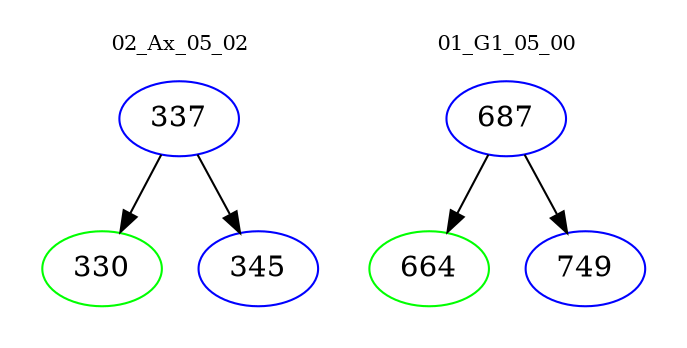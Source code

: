digraph{
subgraph cluster_0 {
color = white
label = "02_Ax_05_02";
fontsize=10;
T0_337 [label="337", color="blue"]
T0_337 -> T0_330 [color="black"]
T0_330 [label="330", color="green"]
T0_337 -> T0_345 [color="black"]
T0_345 [label="345", color="blue"]
}
subgraph cluster_1 {
color = white
label = "01_G1_05_00";
fontsize=10;
T1_687 [label="687", color="blue"]
T1_687 -> T1_664 [color="black"]
T1_664 [label="664", color="green"]
T1_687 -> T1_749 [color="black"]
T1_749 [label="749", color="blue"]
}
}
